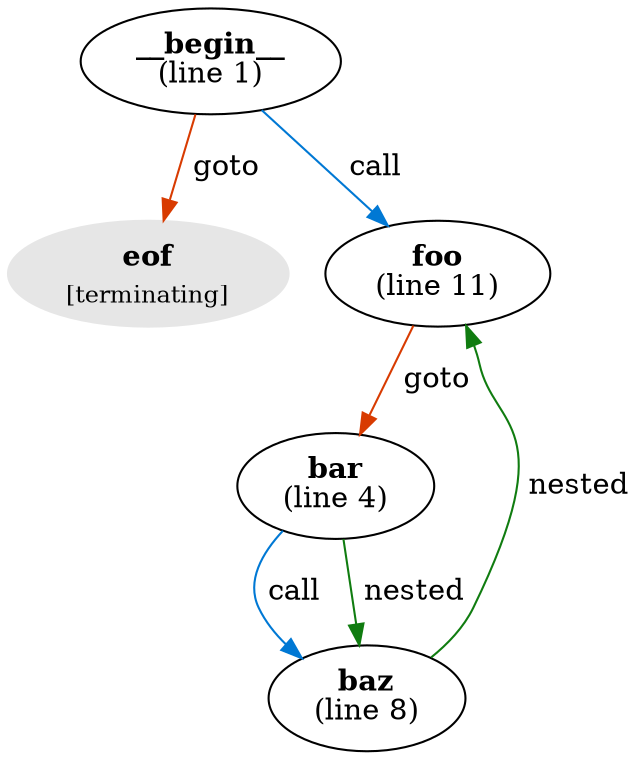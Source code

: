 digraph g {
"__begin__" [label=<<b>__begin__</b><br/>(line 1)>]
"__begin__" -> "eof" [label=" goto",color="#d83b01"]
"__begin__" -> "foo" [label=" call",color="#0078d4"]
"bar" [label=<<b>bar</b><br/>(line 4)>]
"bar" -> "baz" [label=" call",color="#0078d4"]
"bar" -> "baz" [label=" nested",color="#107c10"]
"baz" [label=<<b>baz</b><br/>(line 8)>]
"baz" -> "foo" [label=" nested",color="#107c10"]
"eof" [color="#e6e6e6",style=filled,label=<<b>eof</b><br/><sub>[terminating]</sub>>]
"foo" [label=<<b>foo</b><br/>(line 11)>]
"foo" -> "bar" [label=" goto",color="#d83b01"]
}
